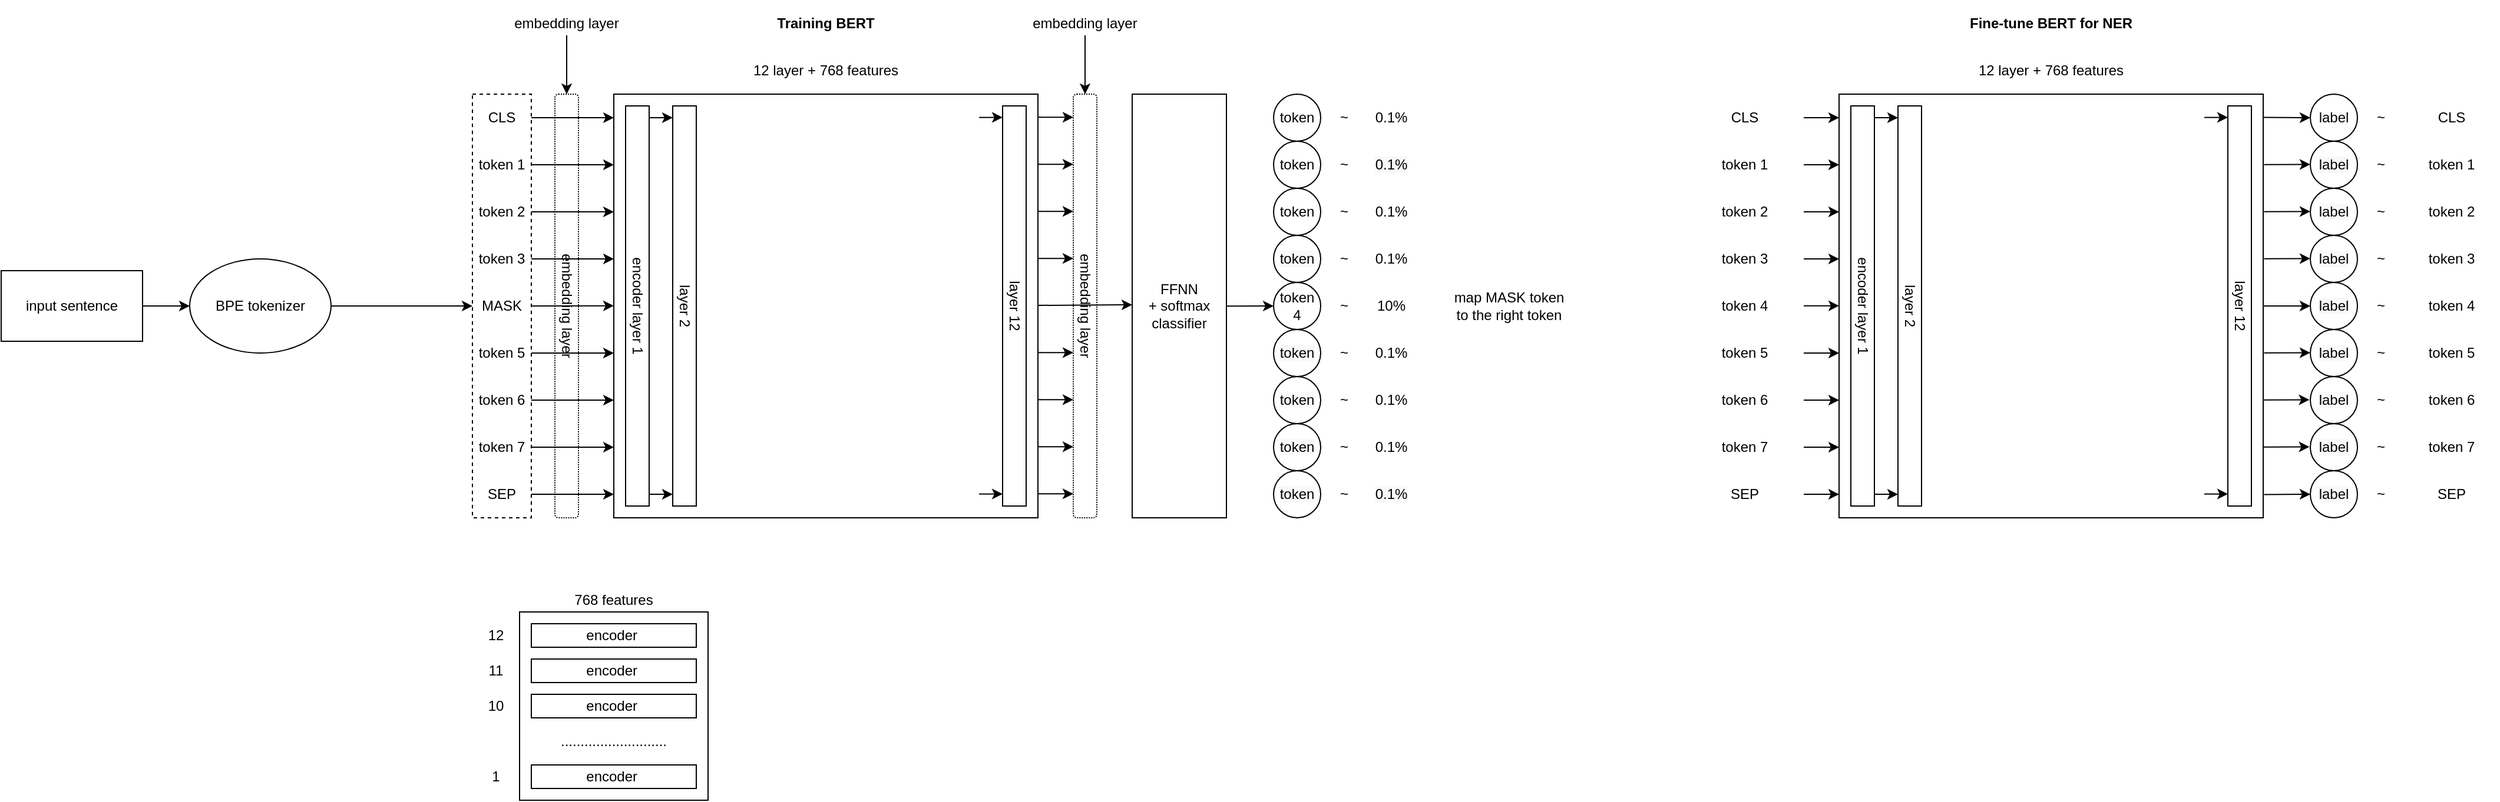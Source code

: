 <mxfile version="14.7.6" type="github">
  <diagram id="Am8PIktLpf--4aQYehBC" name="Page-1">
    <mxGraphModel dx="2716" dy="674" grid="1" gridSize="10" guides="1" tooltips="1" connect="1" arrows="1" fold="1" page="1" pageScale="1" pageWidth="1920" pageHeight="1200" math="0" shadow="0">
      <root>
        <mxCell id="0" />
        <mxCell id="1" parent="0" />
        <mxCell id="1VEz2_jv1e1CEYr6-E1S-1" value="" style="whiteSpace=wrap;html=1;aspect=fixed;" parent="1" vertex="1">
          <mxGeometry x="1200" y="200" width="360" height="360" as="geometry" />
        </mxCell>
        <mxCell id="1VEz2_jv1e1CEYr6-E1S-2" value="" style="rounded=0;whiteSpace=wrap;html=1;" parent="1" vertex="1">
          <mxGeometry x="1210" y="210" width="20" height="340" as="geometry" />
        </mxCell>
        <mxCell id="1VEz2_jv1e1CEYr6-E1S-3" value="" style="rounded=0;whiteSpace=wrap;html=1;" parent="1" vertex="1">
          <mxGeometry x="1250" y="210" width="20" height="340" as="geometry" />
        </mxCell>
        <mxCell id="1VEz2_jv1e1CEYr6-E1S-4" value="" style="rounded=0;whiteSpace=wrap;html=1;" parent="1" vertex="1">
          <mxGeometry x="1530" y="210" width="20" height="340" as="geometry" />
        </mxCell>
        <mxCell id="1VEz2_jv1e1CEYr6-E1S-5" value="" style="endArrow=classic;html=1;" parent="1" edge="1">
          <mxGeometry width="50" height="50" relative="1" as="geometry">
            <mxPoint x="1170" y="220" as="sourcePoint" />
            <mxPoint x="1200" y="220" as="targetPoint" />
            <Array as="points">
              <mxPoint x="1200" y="220" />
            </Array>
          </mxGeometry>
        </mxCell>
        <mxCell id="1VEz2_jv1e1CEYr6-E1S-6" value="" style="endArrow=classic;html=1;" parent="1" edge="1">
          <mxGeometry width="50" height="50" relative="1" as="geometry">
            <mxPoint x="1170" y="260" as="sourcePoint" />
            <mxPoint x="1200" y="260" as="targetPoint" />
            <Array as="points">
              <mxPoint x="1200" y="260" />
            </Array>
          </mxGeometry>
        </mxCell>
        <mxCell id="1VEz2_jv1e1CEYr6-E1S-7" value="" style="endArrow=classic;html=1;" parent="1" edge="1">
          <mxGeometry width="50" height="50" relative="1" as="geometry">
            <mxPoint x="1170" y="300" as="sourcePoint" />
            <mxPoint x="1200" y="300" as="targetPoint" />
            <Array as="points">
              <mxPoint x="1200" y="300" />
            </Array>
          </mxGeometry>
        </mxCell>
        <mxCell id="1VEz2_jv1e1CEYr6-E1S-8" value="" style="endArrow=classic;html=1;" parent="1" edge="1">
          <mxGeometry width="50" height="50" relative="1" as="geometry">
            <mxPoint x="1170" y="340" as="sourcePoint" />
            <mxPoint x="1200" y="340" as="targetPoint" />
            <Array as="points">
              <mxPoint x="1200" y="340" />
            </Array>
          </mxGeometry>
        </mxCell>
        <mxCell id="1VEz2_jv1e1CEYr6-E1S-9" value="" style="endArrow=classic;html=1;" parent="1" edge="1">
          <mxGeometry width="50" height="50" relative="1" as="geometry">
            <mxPoint x="1170" y="379.83" as="sourcePoint" />
            <mxPoint x="1200" y="379.83" as="targetPoint" />
            <Array as="points">
              <mxPoint x="1200" y="379.83" />
            </Array>
          </mxGeometry>
        </mxCell>
        <mxCell id="1VEz2_jv1e1CEYr6-E1S-10" value="" style="endArrow=classic;html=1;" parent="1" edge="1">
          <mxGeometry width="50" height="50" relative="1" as="geometry">
            <mxPoint x="1170" y="420.0" as="sourcePoint" />
            <mxPoint x="1200" y="420.0" as="targetPoint" />
            <Array as="points">
              <mxPoint x="1200" y="420" />
            </Array>
          </mxGeometry>
        </mxCell>
        <mxCell id="1VEz2_jv1e1CEYr6-E1S-11" value="" style="endArrow=classic;html=1;" parent="1" edge="1">
          <mxGeometry width="50" height="50" relative="1" as="geometry">
            <mxPoint x="1170" y="460" as="sourcePoint" />
            <mxPoint x="1200" y="460" as="targetPoint" />
            <Array as="points">
              <mxPoint x="1200" y="460" />
            </Array>
          </mxGeometry>
        </mxCell>
        <mxCell id="1VEz2_jv1e1CEYr6-E1S-12" value="" style="endArrow=classic;html=1;" parent="1" edge="1">
          <mxGeometry width="50" height="50" relative="1" as="geometry">
            <mxPoint x="1170" y="500" as="sourcePoint" />
            <mxPoint x="1200" y="500" as="targetPoint" />
            <Array as="points">
              <mxPoint x="1200" y="500" />
            </Array>
          </mxGeometry>
        </mxCell>
        <mxCell id="1VEz2_jv1e1CEYr6-E1S-13" value="" style="endArrow=classic;html=1;" parent="1" edge="1">
          <mxGeometry width="50" height="50" relative="1" as="geometry">
            <mxPoint x="1170" y="540" as="sourcePoint" />
            <mxPoint x="1200" y="540" as="targetPoint" />
            <Array as="points">
              <mxPoint x="1200" y="540" />
            </Array>
          </mxGeometry>
        </mxCell>
        <mxCell id="1VEz2_jv1e1CEYr6-E1S-14" value="" style="endArrow=classic;html=1;" parent="1" edge="1">
          <mxGeometry width="50" height="50" relative="1" as="geometry">
            <mxPoint x="1230" y="220" as="sourcePoint" />
            <mxPoint x="1250" y="220" as="targetPoint" />
            <Array as="points" />
          </mxGeometry>
        </mxCell>
        <mxCell id="1VEz2_jv1e1CEYr6-E1S-16" value="" style="endArrow=classic;html=1;" parent="1" edge="1">
          <mxGeometry width="50" height="50" relative="1" as="geometry">
            <mxPoint x="1230" y="540" as="sourcePoint" />
            <mxPoint x="1250" y="540" as="targetPoint" />
            <Array as="points" />
          </mxGeometry>
        </mxCell>
        <mxCell id="1VEz2_jv1e1CEYr6-E1S-17" value="" style="endArrow=classic;html=1;exitX=1.001;exitY=0.055;exitDx=0;exitDy=0;exitPerimeter=0;" parent="1" source="1VEz2_jv1e1CEYr6-E1S-1" edge="1">
          <mxGeometry width="50" height="50" relative="1" as="geometry">
            <mxPoint x="1570" y="220" as="sourcePoint" />
            <mxPoint x="1600" y="220" as="targetPoint" />
            <Array as="points">
              <mxPoint x="1600" y="220" />
            </Array>
          </mxGeometry>
        </mxCell>
        <mxCell id="1VEz2_jv1e1CEYr6-E1S-18" value="" style="endArrow=classic;html=1;exitX=1.002;exitY=0.945;exitDx=0;exitDy=0;exitPerimeter=0;" parent="1" source="1VEz2_jv1e1CEYr6-E1S-1" edge="1">
          <mxGeometry width="50" height="50" relative="1" as="geometry">
            <mxPoint x="1570" y="540" as="sourcePoint" />
            <mxPoint x="1600" y="540" as="targetPoint" />
            <Array as="points" />
          </mxGeometry>
        </mxCell>
        <mxCell id="1VEz2_jv1e1CEYr6-E1S-21" value="label" style="ellipse;whiteSpace=wrap;html=1;aspect=fixed;" parent="1" vertex="1">
          <mxGeometry x="1600" y="200" width="40" height="40" as="geometry" />
        </mxCell>
        <mxCell id="1VEz2_jv1e1CEYr6-E1S-22" value="&#xa;&#xa;&lt;span style=&quot;color: rgb(0, 0, 0); font-family: helvetica; font-size: 12px; font-style: normal; font-weight: 400; letter-spacing: normal; text-align: center; text-indent: 0px; text-transform: none; word-spacing: 0px; background-color: rgb(248, 249, 250); display: inline; float: none;&quot;&gt;label&lt;/span&gt;&#xa;&#xa;" style="ellipse;whiteSpace=wrap;html=1;aspect=fixed;" parent="1" vertex="1">
          <mxGeometry x="1600" y="240" width="40" height="40" as="geometry" />
        </mxCell>
        <mxCell id="1VEz2_jv1e1CEYr6-E1S-23" value="&#xa;&#xa;&lt;span style=&quot;color: rgb(0, 0, 0); font-family: helvetica; font-size: 12px; font-style: normal; font-weight: 400; letter-spacing: normal; text-align: center; text-indent: 0px; text-transform: none; word-spacing: 0px; background-color: rgb(248, 249, 250); display: inline; float: none;&quot;&gt;label&lt;/span&gt;&#xa;&#xa;" style="ellipse;whiteSpace=wrap;html=1;aspect=fixed;" parent="1" vertex="1">
          <mxGeometry x="1600" y="280" width="40" height="40" as="geometry" />
        </mxCell>
        <mxCell id="1VEz2_jv1e1CEYr6-E1S-24" value="&#xa;&#xa;&lt;span style=&quot;color: rgb(0, 0, 0); font-family: helvetica; font-size: 12px; font-style: normal; font-weight: 400; letter-spacing: normal; text-align: center; text-indent: 0px; text-transform: none; word-spacing: 0px; background-color: rgb(248, 249, 250); display: inline; float: none;&quot;&gt;label&lt;/span&gt;&#xa;&#xa;" style="ellipse;whiteSpace=wrap;html=1;aspect=fixed;" parent="1" vertex="1">
          <mxGeometry x="1600" y="320" width="40" height="40" as="geometry" />
        </mxCell>
        <mxCell id="1VEz2_jv1e1CEYr6-E1S-25" value="&#xa;&#xa;&lt;span style=&quot;color: rgb(0, 0, 0); font-family: helvetica; font-size: 12px; font-style: normal; font-weight: 400; letter-spacing: normal; text-align: center; text-indent: 0px; text-transform: none; word-spacing: 0px; background-color: rgb(248, 249, 250); display: inline; float: none;&quot;&gt;label&lt;/span&gt;&#xa;&#xa;" style="ellipse;whiteSpace=wrap;html=1;aspect=fixed;" parent="1" vertex="1">
          <mxGeometry x="1600" y="360" width="40" height="40" as="geometry" />
        </mxCell>
        <mxCell id="1VEz2_jv1e1CEYr6-E1S-26" value="&#xa;&#xa;&lt;span style=&quot;color: rgb(0, 0, 0); font-family: helvetica; font-size: 12px; font-style: normal; font-weight: 400; letter-spacing: normal; text-align: center; text-indent: 0px; text-transform: none; word-spacing: 0px; background-color: rgb(248, 249, 250); display: inline; float: none;&quot;&gt;label&lt;/span&gt;&#xa;&#xa;" style="ellipse;whiteSpace=wrap;html=1;aspect=fixed;" parent="1" vertex="1">
          <mxGeometry x="1600" y="400" width="40" height="40" as="geometry" />
        </mxCell>
        <mxCell id="1VEz2_jv1e1CEYr6-E1S-27" value="&#xa;&#xa;&lt;span style=&quot;color: rgb(0, 0, 0); font-family: helvetica; font-size: 12px; font-style: normal; font-weight: 400; letter-spacing: normal; text-align: center; text-indent: 0px; text-transform: none; word-spacing: 0px; background-color: rgb(248, 249, 250); display: inline; float: none;&quot;&gt;label&lt;/span&gt;&#xa;&#xa;" style="ellipse;whiteSpace=wrap;html=1;aspect=fixed;" parent="1" vertex="1">
          <mxGeometry x="1600" y="440" width="40" height="40" as="geometry" />
        </mxCell>
        <mxCell id="1VEz2_jv1e1CEYr6-E1S-28" value="&#xa;&#xa;&lt;span style=&quot;color: rgb(0, 0, 0); font-family: helvetica; font-size: 12px; font-style: normal; font-weight: 400; letter-spacing: normal; text-align: center; text-indent: 0px; text-transform: none; word-spacing: 0px; background-color: rgb(248, 249, 250); display: inline; float: none;&quot;&gt;label&lt;/span&gt;&#xa;&#xa;" style="ellipse;whiteSpace=wrap;html=1;aspect=fixed;" parent="1" vertex="1">
          <mxGeometry x="1600" y="480" width="40" height="40" as="geometry" />
        </mxCell>
        <mxCell id="1VEz2_jv1e1CEYr6-E1S-29" value="&#xa;&#xa;&lt;span style=&quot;color: rgb(0, 0, 0); font-family: helvetica; font-size: 12px; font-style: normal; font-weight: 400; letter-spacing: normal; text-align: center; text-indent: 0px; text-transform: none; word-spacing: 0px; background-color: rgb(248, 249, 250); display: inline; float: none;&quot;&gt;label&lt;/span&gt;&#xa;&#xa;" style="ellipse;whiteSpace=wrap;html=1;aspect=fixed;" parent="1" vertex="1">
          <mxGeometry x="1600" y="520" width="40" height="40" as="geometry" />
        </mxCell>
        <mxCell id="1VEz2_jv1e1CEYr6-E1S-30" value="" style="endArrow=classic;html=1;entryX=0;entryY=0.5;entryDx=0;entryDy=0;" parent="1" target="1VEz2_jv1e1CEYr6-E1S-25" edge="1">
          <mxGeometry width="50" height="50" relative="1" as="geometry">
            <mxPoint x="1560" y="380" as="sourcePoint" />
            <mxPoint x="1610" y="330" as="targetPoint" />
          </mxGeometry>
        </mxCell>
        <mxCell id="1VEz2_jv1e1CEYr6-E1S-31" value="12 layer + 768 features" style="text;html=1;strokeColor=none;fillColor=none;align=center;verticalAlign=middle;whiteSpace=wrap;rounded=0;" parent="1" vertex="1">
          <mxGeometry x="1200" y="170" width="360" height="20" as="geometry" />
        </mxCell>
        <mxCell id="1VEz2_jv1e1CEYr6-E1S-32" value="encoder layer 1" style="text;html=1;strokeColor=none;fillColor=none;align=center;verticalAlign=middle;whiteSpace=wrap;rounded=0;rotation=90;" parent="1" vertex="1">
          <mxGeometry x="1175" y="370" width="90" height="20" as="geometry" />
        </mxCell>
        <mxCell id="1VEz2_jv1e1CEYr6-E1S-33" value="layer 2" style="text;html=1;strokeColor=none;fillColor=none;align=center;verticalAlign=middle;whiteSpace=wrap;rounded=0;rotation=90;" parent="1" vertex="1">
          <mxGeometry x="1240" y="370" width="40" height="20" as="geometry" />
        </mxCell>
        <mxCell id="1VEz2_jv1e1CEYr6-E1S-34" value="layer 12" style="text;html=1;strokeColor=none;fillColor=none;align=center;verticalAlign=middle;whiteSpace=wrap;rounded=0;rotation=90;" parent="1" vertex="1">
          <mxGeometry x="1505" y="370" width="70" height="20" as="geometry" />
        </mxCell>
        <mxCell id="1VEz2_jv1e1CEYr6-E1S-35" value="CLS&lt;span style=&quot;color: rgba(0 , 0 , 0 , 0) ; font-family: monospace ; font-size: 0px&quot;&gt;%3CmxGraphModel%3E%3Croot%3E%3CmxCell%20id%3D%220%22%2F%3E%3CmxCell%20id%3D%221%22%20parent%3D%220%22%2F%3E%3CmxCell%20id%3D%222%22%20value%3D%22layer%202%22%20style%3D%22text%3Bhtml%3D1%3BstrokeColor%3Dnone%3BfillColor%3Dnone%3Balign%3Dcenter%3BverticalAlign%3Dmiddle%3BwhiteSpace%3Dwrap%3Brounded%3D0%3Brotation%3D90%3B%22%20vertex%3D%221%22%20parent%3D%221%22%3E%3CmxGeometry%20x%3D%22240%22%20y%3D%22270%22%20width%3D%2240%22%20height%3D%2220%22%20as%3D%22geometry%22%2F%3E%3C%2FmxCell%3E%3C%2Froot%3E%3C%2FmxGraphModel%3E&lt;/span&gt;&lt;span style=&quot;color: rgba(0 , 0 , 0 , 0) ; font-family: monospace ; font-size: 0px&quot;&gt;%3CmxGraphModel%3E%3Croot%3E%3CmxCell%20id%3D%220%22%2F%3E%3CmxCell%20id%3D%221%22%20parent%3D%220%22%2F%3E%3CmxCell%20id%3D%222%22%20value%3D%22layer%202%22%20style%3D%22text%3Bhtml%3D1%3BstrokeColor%3Dnone%3BfillColor%3Dnone%3Balign%3Dcenter%3BverticalAlign%3Dmiddle%3BwhiteSpace%3Dwrap%3Brounded%3D0%3Brotation%3D90%3B%22%20vertex%3D%221%22%20parent%3D%221%22%3E%3CmxGeometry%20x%3D%22240%22%20y%3D%22270%22%20width%3D%2240%22%20height%3D%2220%22%20as%3D%22geometry%22%2F%3E%3C%2FmxCell%3E%3C%2Froot%3E%3C%2FmxGraphModel%3E&lt;/span&gt;" style="text;html=1;strokeColor=none;fillColor=none;align=center;verticalAlign=middle;whiteSpace=wrap;rounded=0;" parent="1" vertex="1">
          <mxGeometry x="1080" y="210" width="80" height="20" as="geometry" />
        </mxCell>
        <mxCell id="1VEz2_jv1e1CEYr6-E1S-36" value="token 1" style="text;html=1;strokeColor=none;fillColor=none;align=center;verticalAlign=middle;whiteSpace=wrap;rounded=0;" parent="1" vertex="1">
          <mxGeometry x="1080" y="250" width="80" height="20" as="geometry" />
        </mxCell>
        <mxCell id="1VEz2_jv1e1CEYr6-E1S-37" value="token 2" style="text;html=1;strokeColor=none;fillColor=none;align=center;verticalAlign=middle;whiteSpace=wrap;rounded=0;" parent="1" vertex="1">
          <mxGeometry x="1080" y="290" width="80" height="20" as="geometry" />
        </mxCell>
        <mxCell id="1VEz2_jv1e1CEYr6-E1S-38" value="token 3" style="text;html=1;strokeColor=none;fillColor=none;align=center;verticalAlign=middle;whiteSpace=wrap;rounded=0;" parent="1" vertex="1">
          <mxGeometry x="1080" y="330" width="80" height="20" as="geometry" />
        </mxCell>
        <mxCell id="1VEz2_jv1e1CEYr6-E1S-39" value="token 4" style="text;html=1;strokeColor=none;fillColor=none;align=center;verticalAlign=middle;whiteSpace=wrap;rounded=0;" parent="1" vertex="1">
          <mxGeometry x="1080" y="370" width="80" height="20" as="geometry" />
        </mxCell>
        <mxCell id="1VEz2_jv1e1CEYr6-E1S-40" value="token 5" style="text;html=1;strokeColor=none;fillColor=none;align=center;verticalAlign=middle;whiteSpace=wrap;rounded=0;" parent="1" vertex="1">
          <mxGeometry x="1080" y="410" width="80" height="20" as="geometry" />
        </mxCell>
        <mxCell id="1VEz2_jv1e1CEYr6-E1S-41" value="token 6" style="text;html=1;strokeColor=none;fillColor=none;align=center;verticalAlign=middle;whiteSpace=wrap;rounded=0;" parent="1" vertex="1">
          <mxGeometry x="1080" y="450" width="80" height="20" as="geometry" />
        </mxCell>
        <mxCell id="1VEz2_jv1e1CEYr6-E1S-42" value="token 7" style="text;html=1;strokeColor=none;fillColor=none;align=center;verticalAlign=middle;whiteSpace=wrap;rounded=0;" parent="1" vertex="1">
          <mxGeometry x="1080" y="490" width="80" height="20" as="geometry" />
        </mxCell>
        <mxCell id="1VEz2_jv1e1CEYr6-E1S-43" value="SEP" style="text;html=1;strokeColor=none;fillColor=none;align=center;verticalAlign=middle;whiteSpace=wrap;rounded=0;" parent="1" vertex="1">
          <mxGeometry x="1080" y="530" width="80" height="20" as="geometry" />
        </mxCell>
        <mxCell id="1VEz2_jv1e1CEYr6-E1S-44" value="CLS&lt;span style=&quot;color: rgba(0 , 0 , 0 , 0) ; font-family: monospace ; font-size: 0px&quot;&gt;%3CmxGraphModel%3E%3Croot%3E%3CmxCell%20id%3D%220%22%2F%3E%3CmxCell%20id%3D%221%22%20parent%3D%220%22%2F%3E%3CmxCell%20id%3D%222%22%20value%3D%22layer%202%22%20style%3D%22text%3Bhtml%3D1%3BstrokeColor%3Dnone%3BfillColor%3Dnone%3Balign%3Dcenter%3BverticalAlign%3Dmiddle%3BwhiteSpace%3Dwrap%3Brounded%3D0%3Brotation%3D90%3B%22%20vertex%3D%221%22%20parent%3D%221%22%3E%3CmxGeometry%20x%3D%22240%22%20y%3D%22270%22%20width%3D%2240%22%20height%3D%2220%22%20as%3D%22geometry%22%2F%3E%3C%2FmxCell%3E%3C%2Froot%3E%3C%2FmxGraphModel%3E&lt;/span&gt;&lt;span style=&quot;color: rgba(0 , 0 , 0 , 0) ; font-family: monospace ; font-size: 0px&quot;&gt;%3CmxGraphModel%3E%3Croot%3E%3CmxCell%20id%3D%220%22%2F%3E%3CmxCell%20id%3D%221%22%20parent%3D%220%22%2F%3E%3CmxCell%20id%3D%222%22%20value%3D%22layer%202%22%20style%3D%22text%3Bhtml%3D1%3BstrokeColor%3Dnone%3BfillColor%3Dnone%3Balign%3Dcenter%3BverticalAlign%3Dmiddle%3BwhiteSpace%3Dwrap%3Brounded%3D0%3Brotation%3D90%3B%22%20vertex%3D%221%22%20parent%3D%221%22%3E%3CmxGeometry%20x%3D%22240%22%20y%3D%22270%22%20width%3D%2240%22%20height%3D%2220%22%20as%3D%22geometry%22%2F%3E%3C%2FmxCell%3E%3C%2Froot%3E%3C%2FmxGraphModel%3E&lt;/span&gt;" style="text;html=1;strokeColor=none;fillColor=none;align=center;verticalAlign=middle;whiteSpace=wrap;rounded=0;" parent="1" vertex="1">
          <mxGeometry x="1680" y="210" width="80" height="20" as="geometry" />
        </mxCell>
        <mxCell id="1VEz2_jv1e1CEYr6-E1S-45" value="token 1" style="text;html=1;strokeColor=none;fillColor=none;align=center;verticalAlign=middle;whiteSpace=wrap;rounded=0;" parent="1" vertex="1">
          <mxGeometry x="1680" y="250" width="80" height="20" as="geometry" />
        </mxCell>
        <mxCell id="1VEz2_jv1e1CEYr6-E1S-46" value="token 2" style="text;html=1;strokeColor=none;fillColor=none;align=center;verticalAlign=middle;whiteSpace=wrap;rounded=0;" parent="1" vertex="1">
          <mxGeometry x="1680" y="290" width="80" height="20" as="geometry" />
        </mxCell>
        <mxCell id="1VEz2_jv1e1CEYr6-E1S-47" value="token 3" style="text;html=1;strokeColor=none;fillColor=none;align=center;verticalAlign=middle;whiteSpace=wrap;rounded=0;" parent="1" vertex="1">
          <mxGeometry x="1680" y="330" width="80" height="20" as="geometry" />
        </mxCell>
        <mxCell id="1VEz2_jv1e1CEYr6-E1S-48" value="token 4" style="text;html=1;strokeColor=none;fillColor=none;align=center;verticalAlign=middle;whiteSpace=wrap;rounded=0;" parent="1" vertex="1">
          <mxGeometry x="1680" y="370" width="80" height="20" as="geometry" />
        </mxCell>
        <mxCell id="1VEz2_jv1e1CEYr6-E1S-49" value="token 5" style="text;html=1;strokeColor=none;fillColor=none;align=center;verticalAlign=middle;whiteSpace=wrap;rounded=0;" parent="1" vertex="1">
          <mxGeometry x="1680" y="410" width="80" height="20" as="geometry" />
        </mxCell>
        <mxCell id="1VEz2_jv1e1CEYr6-E1S-50" value="token 6" style="text;html=1;strokeColor=none;fillColor=none;align=center;verticalAlign=middle;whiteSpace=wrap;rounded=0;" parent="1" vertex="1">
          <mxGeometry x="1680" y="450" width="80" height="20" as="geometry" />
        </mxCell>
        <mxCell id="1VEz2_jv1e1CEYr6-E1S-51" value="token 7" style="text;html=1;strokeColor=none;fillColor=none;align=center;verticalAlign=middle;whiteSpace=wrap;rounded=0;" parent="1" vertex="1">
          <mxGeometry x="1680" y="490" width="80" height="20" as="geometry" />
        </mxCell>
        <mxCell id="1VEz2_jv1e1CEYr6-E1S-52" value="SEP" style="text;html=1;strokeColor=none;fillColor=none;align=center;verticalAlign=middle;whiteSpace=wrap;rounded=0;" parent="1" vertex="1">
          <mxGeometry x="1680" y="530" width="80" height="20" as="geometry" />
        </mxCell>
        <mxCell id="1VEz2_jv1e1CEYr6-E1S-54" value="~" style="text;html=1;strokeColor=none;fillColor=none;align=center;verticalAlign=middle;whiteSpace=wrap;rounded=0;" parent="1" vertex="1">
          <mxGeometry x="1640" y="210" width="40" height="20" as="geometry" />
        </mxCell>
        <mxCell id="1VEz2_jv1e1CEYr6-E1S-55" value="~" style="text;html=1;strokeColor=none;fillColor=none;align=center;verticalAlign=middle;whiteSpace=wrap;rounded=0;" parent="1" vertex="1">
          <mxGeometry x="1640" y="250" width="40" height="20" as="geometry" />
        </mxCell>
        <mxCell id="1VEz2_jv1e1CEYr6-E1S-56" value="~" style="text;html=1;strokeColor=none;fillColor=none;align=center;verticalAlign=middle;whiteSpace=wrap;rounded=0;" parent="1" vertex="1">
          <mxGeometry x="1640" y="290" width="40" height="20" as="geometry" />
        </mxCell>
        <mxCell id="1VEz2_jv1e1CEYr6-E1S-57" value="~" style="text;html=1;strokeColor=none;fillColor=none;align=center;verticalAlign=middle;whiteSpace=wrap;rounded=0;" parent="1" vertex="1">
          <mxGeometry x="1640" y="330" width="40" height="20" as="geometry" />
        </mxCell>
        <mxCell id="1VEz2_jv1e1CEYr6-E1S-58" value="~" style="text;html=1;strokeColor=none;fillColor=none;align=center;verticalAlign=middle;whiteSpace=wrap;rounded=0;" parent="1" vertex="1">
          <mxGeometry x="1640" y="370" width="40" height="20" as="geometry" />
        </mxCell>
        <mxCell id="1VEz2_jv1e1CEYr6-E1S-59" value="~" style="text;html=1;strokeColor=none;fillColor=none;align=center;verticalAlign=middle;whiteSpace=wrap;rounded=0;" parent="1" vertex="1">
          <mxGeometry x="1640" y="410" width="40" height="20" as="geometry" />
        </mxCell>
        <mxCell id="1VEz2_jv1e1CEYr6-E1S-60" value="~" style="text;html=1;strokeColor=none;fillColor=none;align=center;verticalAlign=middle;whiteSpace=wrap;rounded=0;" parent="1" vertex="1">
          <mxGeometry x="1640" y="450" width="40" height="20" as="geometry" />
        </mxCell>
        <mxCell id="1VEz2_jv1e1CEYr6-E1S-61" value="~" style="text;html=1;strokeColor=none;fillColor=none;align=center;verticalAlign=middle;whiteSpace=wrap;rounded=0;" parent="1" vertex="1">
          <mxGeometry x="1640" y="490" width="40" height="20" as="geometry" />
        </mxCell>
        <mxCell id="1VEz2_jv1e1CEYr6-E1S-62" value="~" style="text;html=1;strokeColor=none;fillColor=none;align=center;verticalAlign=middle;whiteSpace=wrap;rounded=0;" parent="1" vertex="1">
          <mxGeometry x="1640" y="530" width="40" height="20" as="geometry" />
        </mxCell>
        <mxCell id="1VEz2_jv1e1CEYr6-E1S-63" value="" style="endArrow=classic;html=1;" parent="1" edge="1">
          <mxGeometry width="50" height="50" relative="1" as="geometry">
            <mxPoint x="1510" y="219.8" as="sourcePoint" />
            <mxPoint x="1530" y="219.8" as="targetPoint" />
            <Array as="points" />
          </mxGeometry>
        </mxCell>
        <mxCell id="1VEz2_jv1e1CEYr6-E1S-64" value="" style="endArrow=classic;html=1;" parent="1" edge="1">
          <mxGeometry width="50" height="50" relative="1" as="geometry">
            <mxPoint x="1510" y="539.8" as="sourcePoint" />
            <mxPoint x="1530" y="539.8" as="targetPoint" />
            <Array as="points" />
          </mxGeometry>
        </mxCell>
        <mxCell id="1VEz2_jv1e1CEYr6-E1S-65" value="" style="rounded=0;whiteSpace=wrap;html=1;" parent="1" vertex="1">
          <mxGeometry x="80" y="640" width="160" height="160" as="geometry" />
        </mxCell>
        <mxCell id="1VEz2_jv1e1CEYr6-E1S-66" value="encoder&amp;nbsp;" style="rounded=0;whiteSpace=wrap;html=1;" parent="1" vertex="1">
          <mxGeometry x="90" y="650" width="140" height="20" as="geometry" />
        </mxCell>
        <mxCell id="1VEz2_jv1e1CEYr6-E1S-67" value="encoder&amp;nbsp;" style="rounded=0;whiteSpace=wrap;html=1;" parent="1" vertex="1">
          <mxGeometry x="90" y="680" width="140" height="20" as="geometry" />
        </mxCell>
        <mxCell id="1VEz2_jv1e1CEYr6-E1S-68" value="encoder&amp;nbsp;" style="rounded=0;whiteSpace=wrap;html=1;" parent="1" vertex="1">
          <mxGeometry x="90" y="710" width="140" height="20" as="geometry" />
        </mxCell>
        <mxCell id="1VEz2_jv1e1CEYr6-E1S-69" value="encoder&amp;nbsp;" style="rounded=0;whiteSpace=wrap;html=1;" parent="1" vertex="1">
          <mxGeometry x="90" y="770" width="140" height="20" as="geometry" />
        </mxCell>
        <mxCell id="1VEz2_jv1e1CEYr6-E1S-71" value="12" style="text;html=1;strokeColor=none;fillColor=none;align=center;verticalAlign=middle;whiteSpace=wrap;rounded=0;" parent="1" vertex="1">
          <mxGeometry x="40" y="650" width="40" height="20" as="geometry" />
        </mxCell>
        <mxCell id="1VEz2_jv1e1CEYr6-E1S-72" value="1" style="text;html=1;strokeColor=none;fillColor=none;align=center;verticalAlign=middle;whiteSpace=wrap;rounded=0;" parent="1" vertex="1">
          <mxGeometry x="40" y="770" width="40" height="20" as="geometry" />
        </mxCell>
        <mxCell id="1VEz2_jv1e1CEYr6-E1S-73" value="10" style="text;html=1;strokeColor=none;fillColor=none;align=center;verticalAlign=middle;whiteSpace=wrap;rounded=0;" parent="1" vertex="1">
          <mxGeometry x="40" y="710" width="40" height="20" as="geometry" />
        </mxCell>
        <mxCell id="1VEz2_jv1e1CEYr6-E1S-74" value="11" style="text;html=1;strokeColor=none;fillColor=none;align=center;verticalAlign=middle;whiteSpace=wrap;rounded=0;" parent="1" vertex="1">
          <mxGeometry x="40" y="680" width="40" height="20" as="geometry" />
        </mxCell>
        <mxCell id="1VEz2_jv1e1CEYr6-E1S-165" value="" style="endArrow=classic;html=1;exitX=1.002;exitY=0.945;exitDx=0;exitDy=0;exitPerimeter=0;" parent="1" edge="1">
          <mxGeometry width="50" height="50" relative="1" as="geometry">
            <mxPoint x="1560" y="499.91" as="sourcePoint" />
            <mxPoint x="1599.28" y="499.71" as="targetPoint" />
            <Array as="points" />
          </mxGeometry>
        </mxCell>
        <mxCell id="1VEz2_jv1e1CEYr6-E1S-166" value="" style="endArrow=classic;html=1;exitX=1.002;exitY=0.945;exitDx=0;exitDy=0;exitPerimeter=0;" parent="1" edge="1">
          <mxGeometry width="50" height="50" relative="1" as="geometry">
            <mxPoint x="1560" y="459.91" as="sourcePoint" />
            <mxPoint x="1599.28" y="459.71" as="targetPoint" />
            <Array as="points" />
          </mxGeometry>
        </mxCell>
        <mxCell id="1VEz2_jv1e1CEYr6-E1S-167" value="" style="endArrow=classic;html=1;exitX=1.002;exitY=0.945;exitDx=0;exitDy=0;exitPerimeter=0;" parent="1" edge="1">
          <mxGeometry width="50" height="50" relative="1" as="geometry">
            <mxPoint x="1560.72" y="419.91" as="sourcePoint" />
            <mxPoint x="1600" y="419.71" as="targetPoint" />
            <Array as="points" />
          </mxGeometry>
        </mxCell>
        <mxCell id="1VEz2_jv1e1CEYr6-E1S-168" value="" style="endArrow=classic;html=1;exitX=1.002;exitY=0.945;exitDx=0;exitDy=0;exitPerimeter=0;" parent="1" edge="1">
          <mxGeometry width="50" height="50" relative="1" as="geometry">
            <mxPoint x="1560.72" y="339.91" as="sourcePoint" />
            <mxPoint x="1600" y="339.71" as="targetPoint" />
            <Array as="points" />
          </mxGeometry>
        </mxCell>
        <mxCell id="1VEz2_jv1e1CEYr6-E1S-169" value="" style="endArrow=classic;html=1;exitX=1.002;exitY=0.945;exitDx=0;exitDy=0;exitPerimeter=0;" parent="1" edge="1">
          <mxGeometry width="50" height="50" relative="1" as="geometry">
            <mxPoint x="1560.72" y="299.91" as="sourcePoint" />
            <mxPoint x="1600" y="299.71" as="targetPoint" />
            <Array as="points" />
          </mxGeometry>
        </mxCell>
        <mxCell id="1VEz2_jv1e1CEYr6-E1S-170" value="" style="endArrow=classic;html=1;exitX=1.002;exitY=0.945;exitDx=0;exitDy=0;exitPerimeter=0;" parent="1" edge="1">
          <mxGeometry width="50" height="50" relative="1" as="geometry">
            <mxPoint x="1560.72" y="259.91" as="sourcePoint" />
            <mxPoint x="1600" y="259.71" as="targetPoint" />
            <Array as="points" />
          </mxGeometry>
        </mxCell>
        <mxCell id="1VEz2_jv1e1CEYr6-E1S-203" value="" style="whiteSpace=wrap;html=1;aspect=fixed;" parent="1" vertex="1">
          <mxGeometry x="160" y="200" width="360" height="360" as="geometry" />
        </mxCell>
        <mxCell id="1VEz2_jv1e1CEYr6-E1S-204" value="" style="rounded=0;whiteSpace=wrap;html=1;" parent="1" vertex="1">
          <mxGeometry x="170" y="210" width="20" height="340" as="geometry" />
        </mxCell>
        <mxCell id="1VEz2_jv1e1CEYr6-E1S-205" value="" style="rounded=0;whiteSpace=wrap;html=1;" parent="1" vertex="1">
          <mxGeometry x="210" y="210" width="20" height="340" as="geometry" />
        </mxCell>
        <mxCell id="1VEz2_jv1e1CEYr6-E1S-206" value="" style="rounded=0;whiteSpace=wrap;html=1;" parent="1" vertex="1">
          <mxGeometry x="490" y="210" width="20" height="340" as="geometry" />
        </mxCell>
        <mxCell id="1VEz2_jv1e1CEYr6-E1S-207" value="" style="endArrow=classic;html=1;exitX=1;exitY=0.5;exitDx=0;exitDy=0;" parent="1" source="1VEz2_jv1e1CEYr6-E1S-222" edge="1">
          <mxGeometry width="50" height="50" relative="1" as="geometry">
            <mxPoint x="130" y="220" as="sourcePoint" />
            <mxPoint x="160" y="220" as="targetPoint" />
            <Array as="points">
              <mxPoint x="160" y="220" />
            </Array>
          </mxGeometry>
        </mxCell>
        <mxCell id="1VEz2_jv1e1CEYr6-E1S-208" value="" style="endArrow=classic;html=1;exitX=1;exitY=0.5;exitDx=0;exitDy=0;" parent="1" source="1VEz2_jv1e1CEYr6-E1S-223" edge="1">
          <mxGeometry width="50" height="50" relative="1" as="geometry">
            <mxPoint x="130" y="260" as="sourcePoint" />
            <mxPoint x="160" y="260" as="targetPoint" />
            <Array as="points">
              <mxPoint x="160" y="260" />
            </Array>
          </mxGeometry>
        </mxCell>
        <mxCell id="1VEz2_jv1e1CEYr6-E1S-209" value="" style="endArrow=classic;html=1;exitX=1;exitY=0.5;exitDx=0;exitDy=0;" parent="1" source="1VEz2_jv1e1CEYr6-E1S-224" edge="1">
          <mxGeometry width="50" height="50" relative="1" as="geometry">
            <mxPoint x="130" y="300" as="sourcePoint" />
            <mxPoint x="160" y="300" as="targetPoint" />
            <Array as="points">
              <mxPoint x="160" y="300" />
            </Array>
          </mxGeometry>
        </mxCell>
        <mxCell id="1VEz2_jv1e1CEYr6-E1S-210" value="" style="endArrow=classic;html=1;exitX=1;exitY=0.5;exitDx=0;exitDy=0;" parent="1" source="1VEz2_jv1e1CEYr6-E1S-225" edge="1">
          <mxGeometry width="50" height="50" relative="1" as="geometry">
            <mxPoint x="130" y="340" as="sourcePoint" />
            <mxPoint x="160" y="340" as="targetPoint" />
            <Array as="points">
              <mxPoint x="160" y="340" />
            </Array>
          </mxGeometry>
        </mxCell>
        <mxCell id="1VEz2_jv1e1CEYr6-E1S-211" value="" style="endArrow=classic;html=1;exitX=1;exitY=0.5;exitDx=0;exitDy=0;" parent="1" source="1VEz2_jv1e1CEYr6-E1S-226" edge="1">
          <mxGeometry width="50" height="50" relative="1" as="geometry">
            <mxPoint x="130" y="379.83" as="sourcePoint" />
            <mxPoint x="160" y="379.83" as="targetPoint" />
            <Array as="points">
              <mxPoint x="160" y="379.83" />
            </Array>
          </mxGeometry>
        </mxCell>
        <mxCell id="1VEz2_jv1e1CEYr6-E1S-212" value="" style="endArrow=classic;html=1;exitX=1;exitY=0.5;exitDx=0;exitDy=0;" parent="1" source="1VEz2_jv1e1CEYr6-E1S-227" edge="1">
          <mxGeometry width="50" height="50" relative="1" as="geometry">
            <mxPoint x="130" y="420" as="sourcePoint" />
            <mxPoint x="160" y="420" as="targetPoint" />
            <Array as="points">
              <mxPoint x="160" y="420" />
            </Array>
          </mxGeometry>
        </mxCell>
        <mxCell id="1VEz2_jv1e1CEYr6-E1S-213" value="" style="endArrow=classic;html=1;exitX=1;exitY=0.5;exitDx=0;exitDy=0;" parent="1" source="1VEz2_jv1e1CEYr6-E1S-228" edge="1">
          <mxGeometry width="50" height="50" relative="1" as="geometry">
            <mxPoint x="94" y="460" as="sourcePoint" />
            <mxPoint x="160" y="460.0" as="targetPoint" />
            <Array as="points">
              <mxPoint x="160" y="460" />
            </Array>
          </mxGeometry>
        </mxCell>
        <mxCell id="1VEz2_jv1e1CEYr6-E1S-214" value="" style="endArrow=classic;html=1;exitX=1;exitY=0.5;exitDx=0;exitDy=0;" parent="1" source="1VEz2_jv1e1CEYr6-E1S-229" edge="1">
          <mxGeometry width="50" height="50" relative="1" as="geometry">
            <mxPoint x="130" y="500.0" as="sourcePoint" />
            <mxPoint x="160" y="500.0" as="targetPoint" />
            <Array as="points">
              <mxPoint x="160" y="500" />
            </Array>
          </mxGeometry>
        </mxCell>
        <mxCell id="1VEz2_jv1e1CEYr6-E1S-215" value="" style="endArrow=classic;html=1;exitX=1;exitY=0.5;exitDx=0;exitDy=0;" parent="1" source="1VEz2_jv1e1CEYr6-E1S-230" edge="1">
          <mxGeometry width="50" height="50" relative="1" as="geometry">
            <mxPoint x="130" y="540.0" as="sourcePoint" />
            <mxPoint x="160" y="540.0" as="targetPoint" />
            <Array as="points">
              <mxPoint x="160" y="540" />
            </Array>
          </mxGeometry>
        </mxCell>
        <mxCell id="1VEz2_jv1e1CEYr6-E1S-216" value="" style="endArrow=classic;html=1;" parent="1" edge="1">
          <mxGeometry width="50" height="50" relative="1" as="geometry">
            <mxPoint x="190" y="220" as="sourcePoint" />
            <mxPoint x="210" y="220" as="targetPoint" />
            <Array as="points" />
          </mxGeometry>
        </mxCell>
        <mxCell id="1VEz2_jv1e1CEYr6-E1S-217" value="" style="endArrow=classic;html=1;" parent="1" edge="1">
          <mxGeometry width="50" height="50" relative="1" as="geometry">
            <mxPoint x="190" y="540.0" as="sourcePoint" />
            <mxPoint x="210" y="540.0" as="targetPoint" />
            <Array as="points" />
          </mxGeometry>
        </mxCell>
        <mxCell id="1VEz2_jv1e1CEYr6-E1S-218" value="12 layer + 768 features" style="text;html=1;strokeColor=none;fillColor=none;align=center;verticalAlign=middle;whiteSpace=wrap;rounded=0;" parent="1" vertex="1">
          <mxGeometry x="160" y="170" width="360" height="20" as="geometry" />
        </mxCell>
        <mxCell id="1VEz2_jv1e1CEYr6-E1S-219" value="encoder layer 1" style="text;html=1;strokeColor=none;fillColor=none;align=center;verticalAlign=middle;whiteSpace=wrap;rounded=0;rotation=90;" parent="1" vertex="1">
          <mxGeometry x="135" y="370" width="90" height="20" as="geometry" />
        </mxCell>
        <mxCell id="1VEz2_jv1e1CEYr6-E1S-220" value="layer 2" style="text;html=1;strokeColor=none;fillColor=none;align=center;verticalAlign=middle;whiteSpace=wrap;rounded=0;rotation=90;" parent="1" vertex="1">
          <mxGeometry x="200" y="370" width="40" height="20" as="geometry" />
        </mxCell>
        <mxCell id="1VEz2_jv1e1CEYr6-E1S-221" value="layer 12" style="text;html=1;strokeColor=none;fillColor=none;align=center;verticalAlign=middle;whiteSpace=wrap;rounded=0;rotation=90;" parent="1" vertex="1">
          <mxGeometry x="465" y="370" width="70" height="20" as="geometry" />
        </mxCell>
        <mxCell id="1VEz2_jv1e1CEYr6-E1S-222" value="CLS&lt;span style=&quot;color: rgba(0 , 0 , 0 , 0) ; font-family: monospace ; font-size: 0px&quot;&gt;%3CmxGraphModel%3E%3Croot%3E%3CmxCell%20id%3D%220%22%2F%3E%3CmxCell%20id%3D%221%22%20parent%3D%220%22%2F%3E%3CmxCell%20id%3D%222%22%20value%3D%22layer%202%22%20style%3D%22text%3Bhtml%3D1%3BstrokeColor%3Dnone%3BfillColor%3Dnone%3Balign%3Dcenter%3BverticalAlign%3Dmiddle%3BwhiteSpace%3Dwrap%3Brounded%3D0%3Brotation%3D90%3B%22%20vertex%3D%221%22%20parent%3D%221%22%3E%3CmxGeometry%20x%3D%22240%22%20y%3D%22270%22%20width%3D%2240%22%20height%3D%2220%22%20as%3D%22geometry%22%2F%3E%3C%2FmxCell%3E%3C%2Froot%3E%3C%2FmxGraphModel%3E&lt;/span&gt;&lt;span style=&quot;color: rgba(0 , 0 , 0 , 0) ; font-family: monospace ; font-size: 0px&quot;&gt;%3CmxGraphModel%3E%3Croot%3E%3CmxCell%20id%3D%220%22%2F%3E%3CmxCell%20id%3D%221%22%20parent%3D%220%22%2F%3E%3CmxCell%20id%3D%222%22%20value%3D%22layer%202%22%20style%3D%22text%3Bhtml%3D1%3BstrokeColor%3Dnone%3BfillColor%3Dnone%3Balign%3Dcenter%3BverticalAlign%3Dmiddle%3BwhiteSpace%3Dwrap%3Brounded%3D0%3Brotation%3D90%3B%22%20vertex%3D%221%22%20parent%3D%221%22%3E%3CmxGeometry%20x%3D%22240%22%20y%3D%22270%22%20width%3D%2240%22%20height%3D%2220%22%20as%3D%22geometry%22%2F%3E%3C%2FmxCell%3E%3C%2Froot%3E%3C%2FmxGraphModel%3E&lt;/span&gt;" style="text;html=1;strokeColor=none;fillColor=none;align=center;verticalAlign=middle;whiteSpace=wrap;rounded=0;" parent="1" vertex="1">
          <mxGeometry x="40" y="210" width="50" height="20" as="geometry" />
        </mxCell>
        <mxCell id="1VEz2_jv1e1CEYr6-E1S-223" value="token 1" style="text;html=1;strokeColor=none;fillColor=none;align=center;verticalAlign=middle;whiteSpace=wrap;rounded=0;" parent="1" vertex="1">
          <mxGeometry x="40" y="250" width="50" height="20" as="geometry" />
        </mxCell>
        <mxCell id="1VEz2_jv1e1CEYr6-E1S-224" value="token 2" style="text;html=1;strokeColor=none;fillColor=none;align=center;verticalAlign=middle;whiteSpace=wrap;rounded=0;" parent="1" vertex="1">
          <mxGeometry x="40" y="290" width="50" height="20" as="geometry" />
        </mxCell>
        <mxCell id="1VEz2_jv1e1CEYr6-E1S-225" value="token 3" style="text;html=1;strokeColor=none;fillColor=none;align=center;verticalAlign=middle;whiteSpace=wrap;rounded=0;" parent="1" vertex="1">
          <mxGeometry x="40" y="330" width="50" height="20" as="geometry" />
        </mxCell>
        <mxCell id="1VEz2_jv1e1CEYr6-E1S-226" value="MASK" style="text;html=1;strokeColor=none;fillColor=none;align=center;verticalAlign=middle;whiteSpace=wrap;rounded=0;" parent="1" vertex="1">
          <mxGeometry x="40" y="370" width="50" height="20" as="geometry" />
        </mxCell>
        <mxCell id="1VEz2_jv1e1CEYr6-E1S-227" value="token 5" style="text;html=1;strokeColor=none;fillColor=none;align=center;verticalAlign=middle;whiteSpace=wrap;rounded=0;" parent="1" vertex="1">
          <mxGeometry x="40" y="410" width="50" height="20" as="geometry" />
        </mxCell>
        <mxCell id="1VEz2_jv1e1CEYr6-E1S-228" value="token 6" style="text;html=1;strokeColor=none;fillColor=none;align=center;verticalAlign=middle;whiteSpace=wrap;rounded=0;" parent="1" vertex="1">
          <mxGeometry x="40" y="450" width="50" height="20" as="geometry" />
        </mxCell>
        <mxCell id="1VEz2_jv1e1CEYr6-E1S-229" value="token 7" style="text;html=1;strokeColor=none;fillColor=none;align=center;verticalAlign=middle;whiteSpace=wrap;rounded=0;" parent="1" vertex="1">
          <mxGeometry x="40" y="490" width="50" height="20" as="geometry" />
        </mxCell>
        <mxCell id="1VEz2_jv1e1CEYr6-E1S-230" value="SEP" style="text;html=1;strokeColor=none;fillColor=none;align=center;verticalAlign=middle;whiteSpace=wrap;rounded=0;" parent="1" vertex="1">
          <mxGeometry x="40" y="530" width="50" height="20" as="geometry" />
        </mxCell>
        <mxCell id="1VEz2_jv1e1CEYr6-E1S-231" value="" style="endArrow=classic;html=1;" parent="1" edge="1">
          <mxGeometry width="50" height="50" relative="1" as="geometry">
            <mxPoint x="470" y="219.8" as="sourcePoint" />
            <mxPoint x="490" y="219.8" as="targetPoint" />
            <Array as="points" />
          </mxGeometry>
        </mxCell>
        <mxCell id="1VEz2_jv1e1CEYr6-E1S-232" value="" style="endArrow=classic;html=1;" parent="1" edge="1">
          <mxGeometry width="50" height="50" relative="1" as="geometry">
            <mxPoint x="470" y="539.8" as="sourcePoint" />
            <mxPoint x="490" y="539.8" as="targetPoint" />
            <Array as="points" />
          </mxGeometry>
        </mxCell>
        <mxCell id="1VEz2_jv1e1CEYr6-E1S-233" value="" style="endArrow=classic;html=1;" parent="1" edge="1">
          <mxGeometry width="50" height="50" relative="1" as="geometry">
            <mxPoint x="520" y="219.66" as="sourcePoint" />
            <mxPoint x="550" y="219.66" as="targetPoint" />
          </mxGeometry>
        </mxCell>
        <mxCell id="1VEz2_jv1e1CEYr6-E1S-234" value="" style="endArrow=classic;html=1;" parent="1" edge="1">
          <mxGeometry width="50" height="50" relative="1" as="geometry">
            <mxPoint x="520" y="259.66" as="sourcePoint" />
            <mxPoint x="550" y="259.66" as="targetPoint" />
            <Array as="points">
              <mxPoint x="550" y="259.66" />
            </Array>
          </mxGeometry>
        </mxCell>
        <mxCell id="1VEz2_jv1e1CEYr6-E1S-235" value="" style="endArrow=classic;html=1;" parent="1" edge="1">
          <mxGeometry width="50" height="50" relative="1" as="geometry">
            <mxPoint x="520" y="299.66" as="sourcePoint" />
            <mxPoint x="550" y="299.66" as="targetPoint" />
            <Array as="points">
              <mxPoint x="550" y="299.66" />
            </Array>
          </mxGeometry>
        </mxCell>
        <mxCell id="1VEz2_jv1e1CEYr6-E1S-236" value="" style="endArrow=classic;html=1;" parent="1" edge="1">
          <mxGeometry width="50" height="50" relative="1" as="geometry">
            <mxPoint x="520" y="339.66" as="sourcePoint" />
            <mxPoint x="550" y="339.66" as="targetPoint" />
            <Array as="points">
              <mxPoint x="550" y="339.66" />
            </Array>
          </mxGeometry>
        </mxCell>
        <mxCell id="1VEz2_jv1e1CEYr6-E1S-237" value="" style="endArrow=classic;html=1;" parent="1" edge="1">
          <mxGeometry width="50" height="50" relative="1" as="geometry">
            <mxPoint x="520" y="379.49" as="sourcePoint" />
            <mxPoint x="600" y="379" as="targetPoint" />
          </mxGeometry>
        </mxCell>
        <mxCell id="1VEz2_jv1e1CEYr6-E1S-238" value="" style="endArrow=classic;html=1;" parent="1" edge="1">
          <mxGeometry width="50" height="50" relative="1" as="geometry">
            <mxPoint x="520" y="419.66" as="sourcePoint" />
            <mxPoint x="550" y="419.66" as="targetPoint" />
            <Array as="points">
              <mxPoint x="550" y="419.66" />
            </Array>
          </mxGeometry>
        </mxCell>
        <mxCell id="1VEz2_jv1e1CEYr6-E1S-239" value="" style="endArrow=classic;html=1;" parent="1" edge="1">
          <mxGeometry width="50" height="50" relative="1" as="geometry">
            <mxPoint x="520" y="459.66" as="sourcePoint" />
            <mxPoint x="550" y="459.66" as="targetPoint" />
            <Array as="points">
              <mxPoint x="550" y="459.66" />
            </Array>
          </mxGeometry>
        </mxCell>
        <mxCell id="1VEz2_jv1e1CEYr6-E1S-240" value="" style="endArrow=classic;html=1;" parent="1" edge="1">
          <mxGeometry width="50" height="50" relative="1" as="geometry">
            <mxPoint x="520" y="499.66" as="sourcePoint" />
            <mxPoint x="550" y="499.66" as="targetPoint" />
            <Array as="points">
              <mxPoint x="550" y="499.66" />
            </Array>
          </mxGeometry>
        </mxCell>
        <mxCell id="1VEz2_jv1e1CEYr6-E1S-241" value="" style="endArrow=classic;html=1;" parent="1" edge="1">
          <mxGeometry width="50" height="50" relative="1" as="geometry">
            <mxPoint x="520" y="539.66" as="sourcePoint" />
            <mxPoint x="550" y="539.66" as="targetPoint" />
            <Array as="points">
              <mxPoint x="550" y="539.66" />
            </Array>
          </mxGeometry>
        </mxCell>
        <mxCell id="1VEz2_jv1e1CEYr6-E1S-242" value="FFNN&lt;br&gt;+ softmax&lt;br&gt;classifier" style="rounded=0;whiteSpace=wrap;html=1;" parent="1" vertex="1">
          <mxGeometry x="600" y="200" width="80" height="360" as="geometry" />
        </mxCell>
        <mxCell id="1VEz2_jv1e1CEYr6-E1S-243" value="" style="endArrow=classic;html=1;" parent="1" edge="1">
          <mxGeometry width="50" height="50" relative="1" as="geometry">
            <mxPoint x="680" y="380.07" as="sourcePoint" />
            <mxPoint x="720" y="380" as="targetPoint" />
          </mxGeometry>
        </mxCell>
        <mxCell id="1VEz2_jv1e1CEYr6-E1S-244" value="token" style="ellipse;whiteSpace=wrap;html=1;aspect=fixed;" parent="1" vertex="1">
          <mxGeometry x="720" y="200" width="40" height="40" as="geometry" />
        </mxCell>
        <mxCell id="1VEz2_jv1e1CEYr6-E1S-245" value="token" style="ellipse;whiteSpace=wrap;html=1;aspect=fixed;" parent="1" vertex="1">
          <mxGeometry x="720" y="240" width="40" height="40" as="geometry" />
        </mxCell>
        <mxCell id="1VEz2_jv1e1CEYr6-E1S-246" value="token" style="ellipse;whiteSpace=wrap;html=1;aspect=fixed;" parent="1" vertex="1">
          <mxGeometry x="720" y="280" width="40" height="40" as="geometry" />
        </mxCell>
        <mxCell id="1VEz2_jv1e1CEYr6-E1S-247" value="&#xa;&#xa;&lt;span style=&quot;color: rgb(0, 0, 0); font-family: helvetica; font-size: 12px; font-style: normal; font-weight: 400; letter-spacing: normal; text-align: center; text-indent: 0px; text-transform: none; word-spacing: 0px; background-color: rgb(248, 249, 250); display: inline; float: none;&quot;&gt;token&lt;/span&gt;&#xa;&#xa;" style="ellipse;whiteSpace=wrap;html=1;aspect=fixed;" parent="1" vertex="1">
          <mxGeometry x="720" y="320" width="40" height="40" as="geometry" />
        </mxCell>
        <mxCell id="1VEz2_jv1e1CEYr6-E1S-248" value="token 4" style="ellipse;whiteSpace=wrap;html=1;aspect=fixed;" parent="1" vertex="1">
          <mxGeometry x="720" y="360" width="40" height="40" as="geometry" />
        </mxCell>
        <mxCell id="1VEz2_jv1e1CEYr6-E1S-249" value="&#xa;&#xa;&lt;span style=&quot;color: rgb(0, 0, 0); font-family: helvetica; font-size: 12px; font-style: normal; font-weight: 400; letter-spacing: normal; text-align: center; text-indent: 0px; text-transform: none; word-spacing: 0px; background-color: rgb(248, 249, 250); display: inline; float: none;&quot;&gt;token&lt;/span&gt;&#xa;&#xa;" style="ellipse;whiteSpace=wrap;html=1;aspect=fixed;" parent="1" vertex="1">
          <mxGeometry x="720" y="400" width="40" height="40" as="geometry" />
        </mxCell>
        <mxCell id="1VEz2_jv1e1CEYr6-E1S-250" value="&#xa;&#xa;&lt;span style=&quot;color: rgb(0, 0, 0); font-family: helvetica; font-size: 12px; font-style: normal; font-weight: 400; letter-spacing: normal; text-align: center; text-indent: 0px; text-transform: none; word-spacing: 0px; background-color: rgb(248, 249, 250); display: inline; float: none;&quot;&gt;token&lt;/span&gt;&#xa;&#xa;" style="ellipse;whiteSpace=wrap;html=1;aspect=fixed;" parent="1" vertex="1">
          <mxGeometry x="720" y="440" width="40" height="40" as="geometry" />
        </mxCell>
        <mxCell id="1VEz2_jv1e1CEYr6-E1S-251" value="&#xa;&#xa;&lt;span style=&quot;color: rgb(0, 0, 0); font-family: helvetica; font-size: 12px; font-style: normal; font-weight: 400; letter-spacing: normal; text-align: center; text-indent: 0px; text-transform: none; word-spacing: 0px; background-color: rgb(248, 249, 250); display: inline; float: none;&quot;&gt;token&lt;/span&gt;&#xa;&#xa;" style="ellipse;whiteSpace=wrap;html=1;aspect=fixed;" parent="1" vertex="1">
          <mxGeometry x="720" y="480" width="40" height="40" as="geometry" />
        </mxCell>
        <mxCell id="1VEz2_jv1e1CEYr6-E1S-252" value="&#xa;&#xa;&lt;span style=&quot;color: rgb(0, 0, 0); font-family: helvetica; font-size: 12px; font-style: normal; font-weight: 400; letter-spacing: normal; text-align: center; text-indent: 0px; text-transform: none; word-spacing: 0px; background-color: rgb(248, 249, 250); display: inline; float: none;&quot;&gt;token&lt;/span&gt;&#xa;&#xa;" style="ellipse;whiteSpace=wrap;html=1;aspect=fixed;" parent="1" vertex="1">
          <mxGeometry x="720" y="520" width="40" height="40" as="geometry" />
        </mxCell>
        <mxCell id="1VEz2_jv1e1CEYr6-E1S-253" value="0.1%" style="text;html=1;strokeColor=none;fillColor=none;align=center;verticalAlign=middle;whiteSpace=wrap;rounded=0;" parent="1" vertex="1">
          <mxGeometry x="800" y="210" width="40" height="20" as="geometry" />
        </mxCell>
        <mxCell id="1VEz2_jv1e1CEYr6-E1S-254" value="&#xa;&#xa;&lt;span style=&quot;color: rgb(0, 0, 0); font-family: helvetica; font-size: 12px; font-style: normal; font-weight: 400; letter-spacing: normal; text-align: center; text-indent: 0px; text-transform: none; word-spacing: 0px; background-color: rgb(248, 249, 250); display: inline; float: none;&quot;&gt;0.1%&lt;/span&gt;&#xa;&#xa;" style="text;html=1;strokeColor=none;fillColor=none;align=center;verticalAlign=middle;whiteSpace=wrap;rounded=0;" parent="1" vertex="1">
          <mxGeometry x="800" y="250" width="40" height="20" as="geometry" />
        </mxCell>
        <mxCell id="1VEz2_jv1e1CEYr6-E1S-255" value="0.1%" style="text;html=1;strokeColor=none;fillColor=none;align=center;verticalAlign=middle;whiteSpace=wrap;rounded=0;" parent="1" vertex="1">
          <mxGeometry x="800" y="290" width="40" height="20" as="geometry" />
        </mxCell>
        <mxCell id="1VEz2_jv1e1CEYr6-E1S-256" value="0.1%" style="text;html=1;strokeColor=none;fillColor=none;align=center;verticalAlign=middle;whiteSpace=wrap;rounded=0;" parent="1" vertex="1">
          <mxGeometry x="800" y="330" width="40" height="20" as="geometry" />
        </mxCell>
        <mxCell id="1VEz2_jv1e1CEYr6-E1S-257" value="10%" style="text;html=1;strokeColor=none;fillColor=none;align=center;verticalAlign=middle;whiteSpace=wrap;rounded=0;" parent="1" vertex="1">
          <mxGeometry x="800" y="370" width="40" height="20" as="geometry" />
        </mxCell>
        <mxCell id="1VEz2_jv1e1CEYr6-E1S-258" value="0.1%" style="text;html=1;strokeColor=none;fillColor=none;align=center;verticalAlign=middle;whiteSpace=wrap;rounded=0;" parent="1" vertex="1">
          <mxGeometry x="800" y="410" width="40" height="20" as="geometry" />
        </mxCell>
        <mxCell id="1VEz2_jv1e1CEYr6-E1S-259" value="0.1%" style="text;html=1;strokeColor=none;fillColor=none;align=center;verticalAlign=middle;whiteSpace=wrap;rounded=0;" parent="1" vertex="1">
          <mxGeometry x="800" y="450" width="40" height="20" as="geometry" />
        </mxCell>
        <mxCell id="1VEz2_jv1e1CEYr6-E1S-260" value="0.1%" style="text;html=1;strokeColor=none;fillColor=none;align=center;verticalAlign=middle;whiteSpace=wrap;rounded=0;" parent="1" vertex="1">
          <mxGeometry x="800" y="490" width="40" height="20" as="geometry" />
        </mxCell>
        <mxCell id="1VEz2_jv1e1CEYr6-E1S-261" value="&#xa;&#xa;&lt;span style=&quot;color: rgb(0, 0, 0); font-family: helvetica; font-size: 12px; font-style: normal; font-weight: 400; letter-spacing: normal; text-align: center; text-indent: 0px; text-transform: none; word-spacing: 0px; background-color: rgb(248, 249, 250); display: inline; float: none;&quot;&gt;0.1%&lt;/span&gt;&#xa;&#xa;" style="text;html=1;strokeColor=none;fillColor=none;align=center;verticalAlign=middle;whiteSpace=wrap;rounded=0;" parent="1" vertex="1">
          <mxGeometry x="800" y="530" width="40" height="20" as="geometry" />
        </mxCell>
        <mxCell id="1VEz2_jv1e1CEYr6-E1S-262" value="~" style="text;html=1;strokeColor=none;fillColor=none;align=center;verticalAlign=middle;whiteSpace=wrap;rounded=0;" parent="1" vertex="1">
          <mxGeometry x="760" y="210" width="40" height="20" as="geometry" />
        </mxCell>
        <mxCell id="1VEz2_jv1e1CEYr6-E1S-263" value="~" style="text;html=1;strokeColor=none;fillColor=none;align=center;verticalAlign=middle;whiteSpace=wrap;rounded=0;" parent="1" vertex="1">
          <mxGeometry x="760" y="250" width="40" height="20" as="geometry" />
        </mxCell>
        <mxCell id="1VEz2_jv1e1CEYr6-E1S-264" value="~" style="text;html=1;strokeColor=none;fillColor=none;align=center;verticalAlign=middle;whiteSpace=wrap;rounded=0;" parent="1" vertex="1">
          <mxGeometry x="760" y="290" width="40" height="20" as="geometry" />
        </mxCell>
        <mxCell id="1VEz2_jv1e1CEYr6-E1S-265" value="~" style="text;html=1;strokeColor=none;fillColor=none;align=center;verticalAlign=middle;whiteSpace=wrap;rounded=0;" parent="1" vertex="1">
          <mxGeometry x="760" y="330" width="40" height="20" as="geometry" />
        </mxCell>
        <mxCell id="1VEz2_jv1e1CEYr6-E1S-266" value="~" style="text;html=1;strokeColor=none;fillColor=none;align=center;verticalAlign=middle;whiteSpace=wrap;rounded=0;" parent="1" vertex="1">
          <mxGeometry x="760" y="370" width="40" height="20" as="geometry" />
        </mxCell>
        <mxCell id="1VEz2_jv1e1CEYr6-E1S-267" value="~" style="text;html=1;strokeColor=none;fillColor=none;align=center;verticalAlign=middle;whiteSpace=wrap;rounded=0;" parent="1" vertex="1">
          <mxGeometry x="760" y="410" width="40" height="20" as="geometry" />
        </mxCell>
        <mxCell id="1VEz2_jv1e1CEYr6-E1S-268" value="~" style="text;html=1;strokeColor=none;fillColor=none;align=center;verticalAlign=middle;whiteSpace=wrap;rounded=0;" parent="1" vertex="1">
          <mxGeometry x="760" y="450" width="40" height="20" as="geometry" />
        </mxCell>
        <mxCell id="1VEz2_jv1e1CEYr6-E1S-269" value="~" style="text;html=1;strokeColor=none;fillColor=none;align=center;verticalAlign=middle;whiteSpace=wrap;rounded=0;" parent="1" vertex="1">
          <mxGeometry x="760" y="490" width="40" height="20" as="geometry" />
        </mxCell>
        <mxCell id="1VEz2_jv1e1CEYr6-E1S-270" value="~" style="text;html=1;strokeColor=none;fillColor=none;align=center;verticalAlign=middle;whiteSpace=wrap;rounded=0;" parent="1" vertex="1">
          <mxGeometry x="760" y="530" width="40" height="20" as="geometry" />
        </mxCell>
        <mxCell id="1VEz2_jv1e1CEYr6-E1S-271" value="map MASK token&lt;br&gt;to the right token" style="text;html=1;strokeColor=none;fillColor=none;align=center;verticalAlign=middle;whiteSpace=wrap;rounded=0;" parent="1" vertex="1">
          <mxGeometry x="840" y="360" width="160" height="40" as="geometry" />
        </mxCell>
        <mxCell id="1VEz2_jv1e1CEYr6-E1S-272" value="&lt;b&gt;Training BERT&lt;/b&gt;" style="text;html=1;strokeColor=none;fillColor=none;align=center;verticalAlign=middle;whiteSpace=wrap;rounded=0;" parent="1" vertex="1">
          <mxGeometry x="160" y="120" width="360" height="40" as="geometry" />
        </mxCell>
        <mxCell id="1VEz2_jv1e1CEYr6-E1S-273" value="&lt;b&gt;Fine-tune BERT for NER&lt;/b&gt;" style="text;html=1;strokeColor=none;fillColor=none;align=center;verticalAlign=middle;whiteSpace=wrap;rounded=0;" parent="1" vertex="1">
          <mxGeometry x="1200" y="120" width="360" height="40" as="geometry" />
        </mxCell>
        <mxCell id="lW7G8l4lJ_Bp8CjlHEGx-3" value="" style="rounded=1;whiteSpace=wrap;html=1;glass=0;fillColor=none;dashed=1;dashPattern=1 1;" parent="1" vertex="1">
          <mxGeometry x="110" y="200" width="20" height="360" as="geometry" />
        </mxCell>
        <mxCell id="lW7G8l4lJ_Bp8CjlHEGx-5" value="embedding layer" style="text;html=1;strokeColor=none;fillColor=none;align=center;verticalAlign=middle;whiteSpace=wrap;rounded=0;glass=0;rotation=90;" parent="1" vertex="1">
          <mxGeometry x="60" y="370" width="120" height="20" as="geometry" />
        </mxCell>
        <mxCell id="lW7G8l4lJ_Bp8CjlHEGx-7" style="edgeStyle=orthogonalEdgeStyle;rounded=0;orthogonalLoop=1;jettySize=auto;html=1;entryX=0.5;entryY=0;entryDx=0;entryDy=0;" parent="1" source="lW7G8l4lJ_Bp8CjlHEGx-6" target="lW7G8l4lJ_Bp8CjlHEGx-3" edge="1">
          <mxGeometry relative="1" as="geometry" />
        </mxCell>
        <mxCell id="lW7G8l4lJ_Bp8CjlHEGx-6" value="embedding layer" style="text;html=1;strokeColor=none;fillColor=none;align=center;verticalAlign=middle;whiteSpace=wrap;rounded=0;glass=0;rotation=0;" parent="1" vertex="1">
          <mxGeometry x="60" y="130" width="120" height="20" as="geometry" />
        </mxCell>
        <mxCell id="lW7G8l4lJ_Bp8CjlHEGx-8" value="" style="rounded=1;whiteSpace=wrap;html=1;glass=0;fillColor=none;dashed=1;dashPattern=1 1;" parent="1" vertex="1">
          <mxGeometry x="550" y="200" width="20" height="360" as="geometry" />
        </mxCell>
        <mxCell id="lW7G8l4lJ_Bp8CjlHEGx-9" value="embedding layer" style="text;html=1;strokeColor=none;fillColor=none;align=center;verticalAlign=middle;whiteSpace=wrap;rounded=0;glass=0;rotation=90;" parent="1" vertex="1">
          <mxGeometry x="500" y="370" width="120" height="20" as="geometry" />
        </mxCell>
        <mxCell id="lW7G8l4lJ_Bp8CjlHEGx-10" style="edgeStyle=orthogonalEdgeStyle;rounded=0;orthogonalLoop=1;jettySize=auto;html=1;entryX=0.5;entryY=0;entryDx=0;entryDy=0;" parent="1" source="lW7G8l4lJ_Bp8CjlHEGx-11" target="lW7G8l4lJ_Bp8CjlHEGx-8" edge="1">
          <mxGeometry relative="1" as="geometry" />
        </mxCell>
        <mxCell id="lW7G8l4lJ_Bp8CjlHEGx-11" value="embedding layer" style="text;html=1;strokeColor=none;fillColor=none;align=center;verticalAlign=middle;whiteSpace=wrap;rounded=0;glass=0;rotation=0;" parent="1" vertex="1">
          <mxGeometry x="500" y="130" width="120" height="20" as="geometry" />
        </mxCell>
        <mxCell id="lW7G8l4lJ_Bp8CjlHEGx-12" value="768 features" style="text;html=1;strokeColor=none;fillColor=none;align=center;verticalAlign=middle;whiteSpace=wrap;rounded=0;glass=0;" parent="1" vertex="1">
          <mxGeometry x="90" y="620" width="140" height="20" as="geometry" />
        </mxCell>
        <mxCell id="lW7G8l4lJ_Bp8CjlHEGx-13" value="..........................." style="text;html=1;strokeColor=none;fillColor=none;align=center;verticalAlign=middle;whiteSpace=wrap;rounded=0;glass=0;" parent="1" vertex="1">
          <mxGeometry x="90" y="740" width="140" height="20" as="geometry" />
        </mxCell>
        <mxCell id="utSALxv6hjxN1tU6pDut-4" style="edgeStyle=orthogonalEdgeStyle;rounded=0;orthogonalLoop=1;jettySize=auto;html=1;entryX=0;entryY=0.5;entryDx=0;entryDy=0;" edge="1" parent="1" source="utSALxv6hjxN1tU6pDut-1" target="utSALxv6hjxN1tU6pDut-3">
          <mxGeometry relative="1" as="geometry" />
        </mxCell>
        <mxCell id="utSALxv6hjxN1tU6pDut-1" value="input sentence" style="rounded=0;whiteSpace=wrap;html=1;" vertex="1" parent="1">
          <mxGeometry x="-360" y="350" width="120" height="60" as="geometry" />
        </mxCell>
        <mxCell id="utSALxv6hjxN1tU6pDut-5" style="edgeStyle=orthogonalEdgeStyle;rounded=0;orthogonalLoop=1;jettySize=auto;html=1;exitX=1;exitY=0.5;exitDx=0;exitDy=0;" edge="1" parent="1" source="utSALxv6hjxN1tU6pDut-3" target="utSALxv6hjxN1tU6pDut-6">
          <mxGeometry relative="1" as="geometry">
            <mxPoint y="380" as="targetPoint" />
          </mxGeometry>
        </mxCell>
        <mxCell id="utSALxv6hjxN1tU6pDut-3" value="BPE tokenizer" style="ellipse;whiteSpace=wrap;html=1;" vertex="1" parent="1">
          <mxGeometry x="-200" y="340" width="120" height="80" as="geometry" />
        </mxCell>
        <mxCell id="utSALxv6hjxN1tU6pDut-6" value="" style="rounded=0;whiteSpace=wrap;html=1;fillColor=none;dashed=1;" vertex="1" parent="1">
          <mxGeometry x="40" y="200" width="50" height="360" as="geometry" />
        </mxCell>
      </root>
    </mxGraphModel>
  </diagram>
</mxfile>
